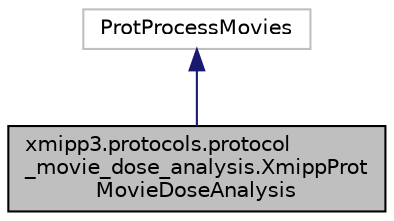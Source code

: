 digraph "xmipp3.protocols.protocol_movie_dose_analysis.XmippProtMovieDoseAnalysis"
{
  edge [fontname="Helvetica",fontsize="10",labelfontname="Helvetica",labelfontsize="10"];
  node [fontname="Helvetica",fontsize="10",shape=record];
  Node0 [label="xmipp3.protocols.protocol\l_movie_dose_analysis.XmippProt\lMovieDoseAnalysis",height=0.2,width=0.4,color="black", fillcolor="grey75", style="filled", fontcolor="black"];
  Node1 -> Node0 [dir="back",color="midnightblue",fontsize="10",style="solid",fontname="Helvetica"];
  Node1 [label="ProtProcessMovies",height=0.2,width=0.4,color="grey75", fillcolor="white", style="filled"];
}
